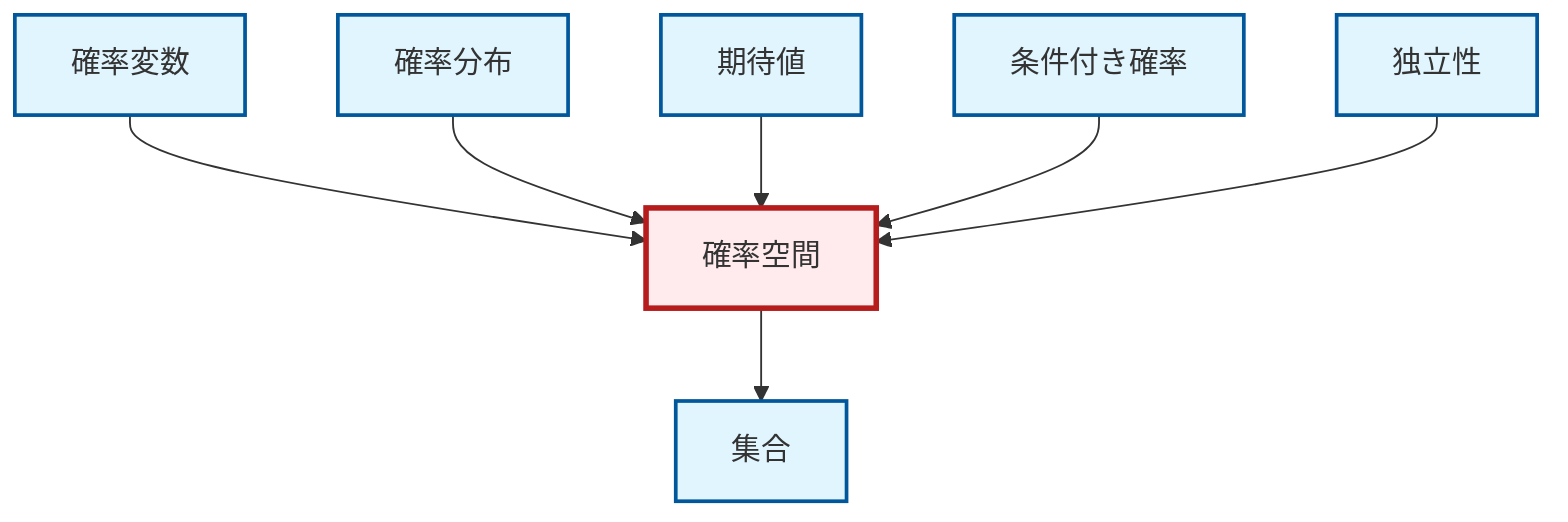 graph TD
    classDef definition fill:#e1f5fe,stroke:#01579b,stroke-width:2px
    classDef theorem fill:#f3e5f5,stroke:#4a148c,stroke-width:2px
    classDef axiom fill:#fff3e0,stroke:#e65100,stroke-width:2px
    classDef example fill:#e8f5e9,stroke:#1b5e20,stroke-width:2px
    classDef current fill:#ffebee,stroke:#b71c1c,stroke-width:3px
    def-random-variable["確率変数"]:::definition
    def-independence["独立性"]:::definition
    def-probability-space["確率空間"]:::definition
    def-expectation["期待値"]:::definition
    def-conditional-probability["条件付き確率"]:::definition
    def-set["集合"]:::definition
    def-probability-distribution["確率分布"]:::definition
    def-random-variable --> def-probability-space
    def-probability-distribution --> def-probability-space
    def-expectation --> def-probability-space
    def-probability-space --> def-set
    def-conditional-probability --> def-probability-space
    def-independence --> def-probability-space
    class def-probability-space current